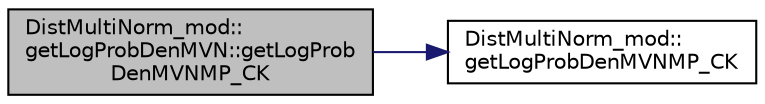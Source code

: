 digraph "DistMultiNorm_mod::getLogProbDenMVN::getLogProbDenMVNMP_CK"
{
 // LATEX_PDF_SIZE
  edge [fontname="Helvetica",fontsize="10",labelfontname="Helvetica",labelfontsize="10"];
  node [fontname="Helvetica",fontsize="10",shape=record];
  rankdir="LR";
  Node1 [label="DistMultiNorm_mod::\lgetLogProbDenMVN::getLogProb\lDenMVNMP_CK",height=0.2,width=0.4,color="black", fillcolor="grey75", style="filled", fontcolor="black",tooltip=" "];
  Node1 -> Node2 [color="midnightblue",fontsize="10",style="solid",fontname="Helvetica"];
  Node2 [label="DistMultiNorm_mod::\lgetLogProbDenMVNMP_CK",height=0.2,width=0.4,color="black", fillcolor="white", style="filled",URL="$namespaceDistMultiNorm__mod.html#a7615ffb29881d20226892858263e5997",tooltip=" "];
}
